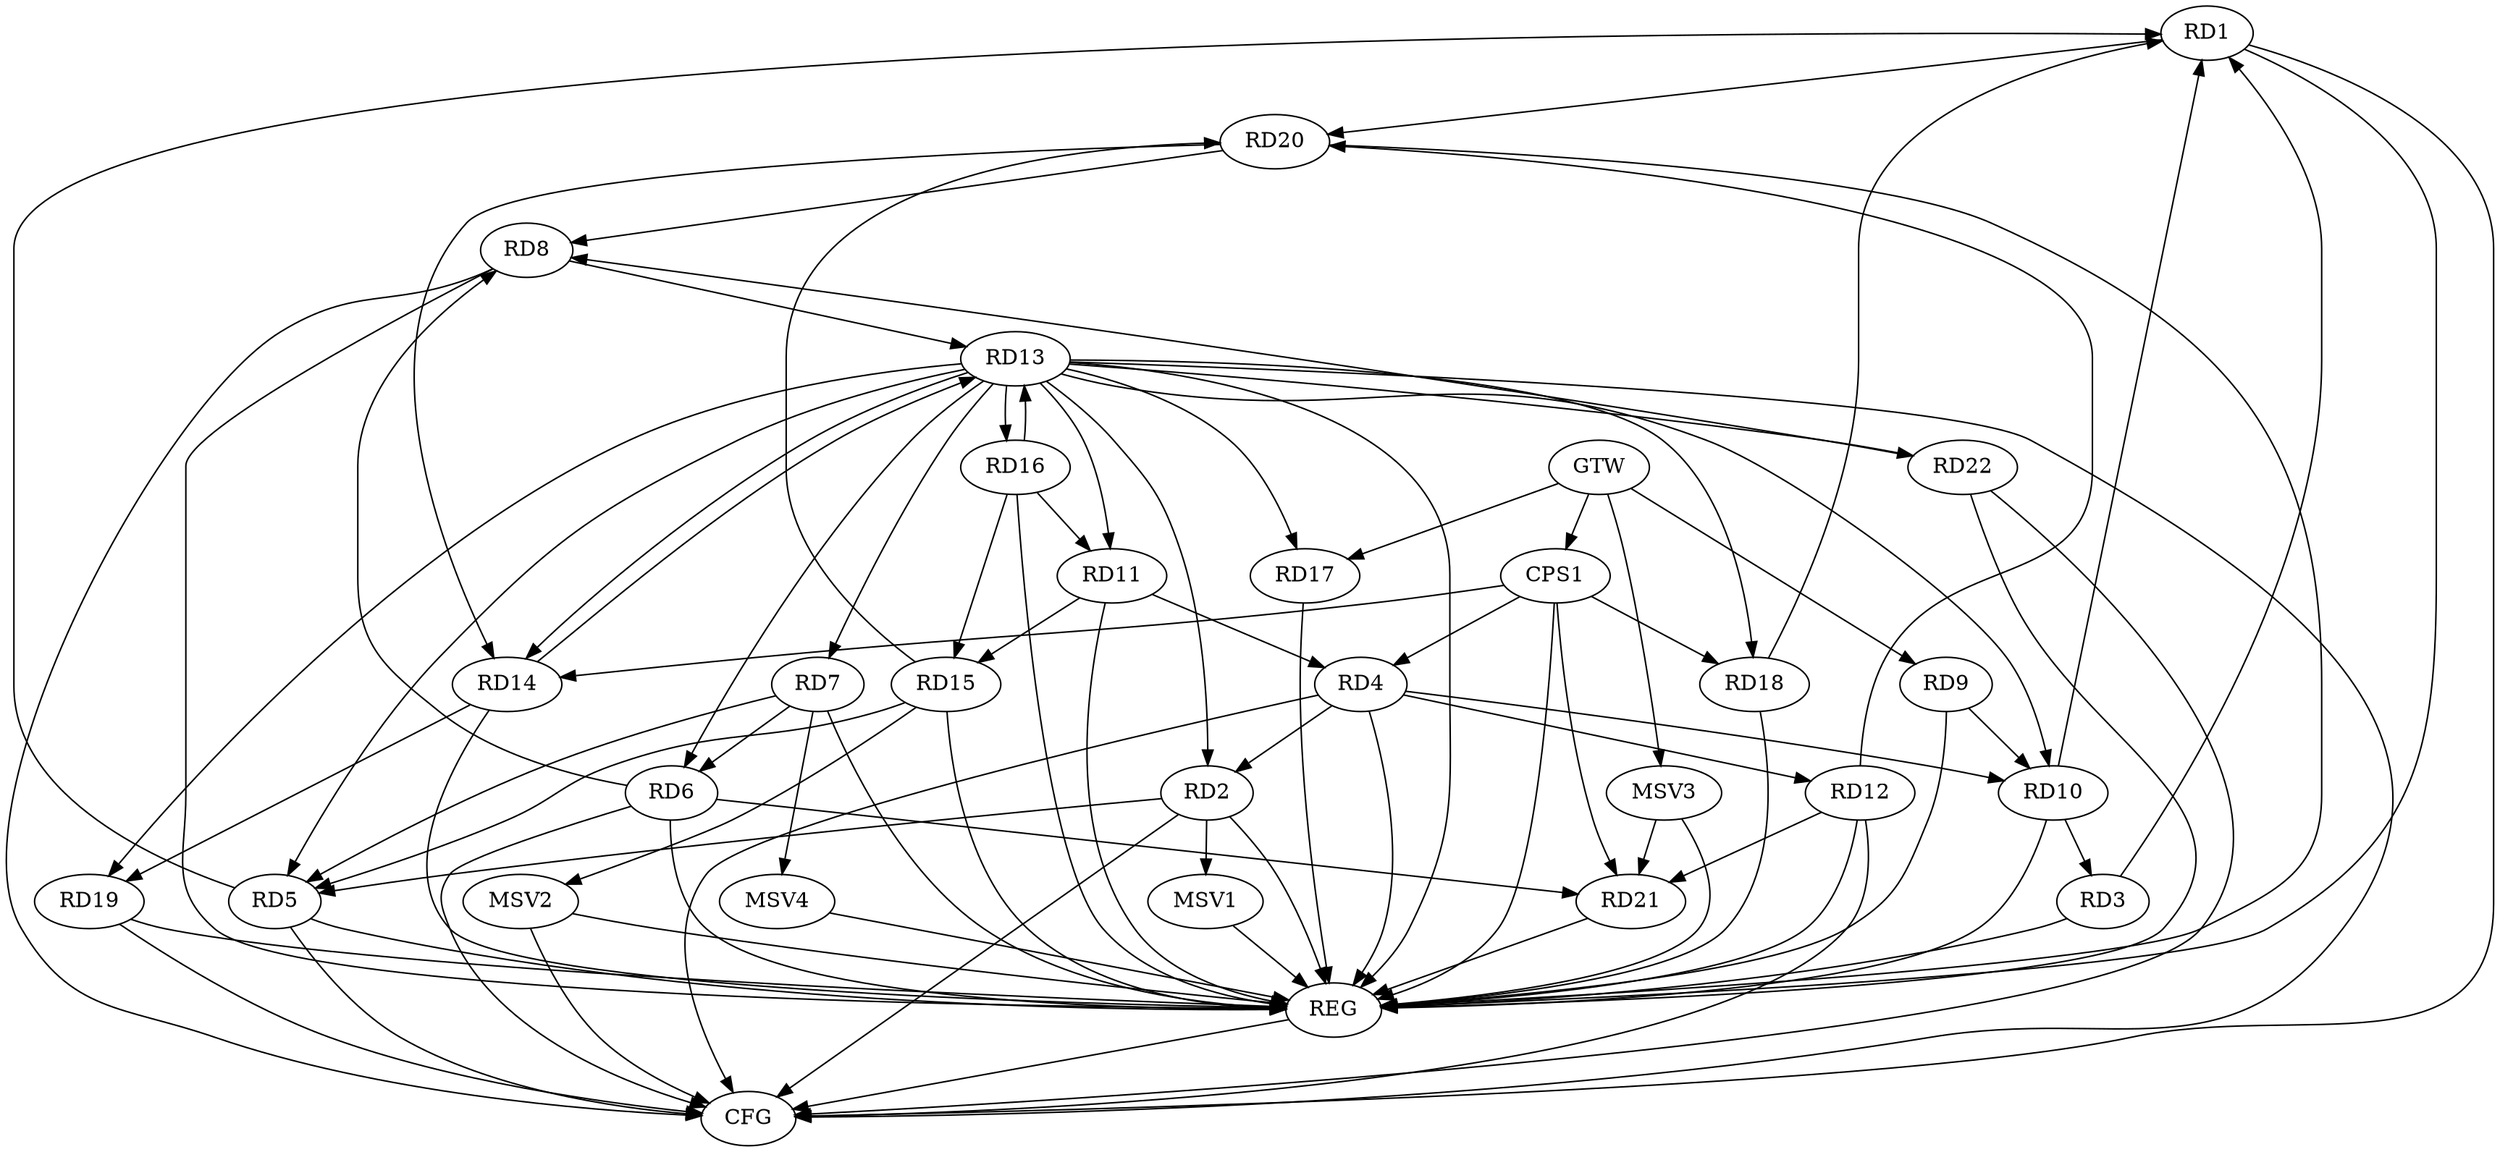 strict digraph G {
  RD1 [ label="RD1" ];
  RD2 [ label="RD2" ];
  RD3 [ label="RD3" ];
  RD4 [ label="RD4" ];
  RD5 [ label="RD5" ];
  RD6 [ label="RD6" ];
  RD7 [ label="RD7" ];
  RD8 [ label="RD8" ];
  RD9 [ label="RD9" ];
  RD10 [ label="RD10" ];
  RD11 [ label="RD11" ];
  RD12 [ label="RD12" ];
  RD13 [ label="RD13" ];
  RD14 [ label="RD14" ];
  RD15 [ label="RD15" ];
  RD16 [ label="RD16" ];
  RD17 [ label="RD17" ];
  RD18 [ label="RD18" ];
  RD19 [ label="RD19" ];
  RD20 [ label="RD20" ];
  RD21 [ label="RD21" ];
  RD22 [ label="RD22" ];
  CPS1 [ label="CPS1" ];
  GTW [ label="GTW" ];
  REG [ label="REG" ];
  CFG [ label="CFG" ];
  MSV1 [ label="MSV1" ];
  MSV2 [ label="MSV2" ];
  MSV3 [ label="MSV3" ];
  MSV4 [ label="MSV4" ];
  RD3 -> RD1;
  RD5 -> RD1;
  RD10 -> RD1;
  RD18 -> RD1;
  RD1 -> RD20;
  RD4 -> RD2;
  RD2 -> RD5;
  RD10 -> RD3;
  RD4 -> RD10;
  RD11 -> RD4;
  RD4 -> RD12;
  RD7 -> RD5;
  RD15 -> RD5;
  RD7 -> RD6;
  RD6 -> RD8;
  RD6 -> RD21;
  RD13 -> RD7;
  RD8 -> RD13;
  RD20 -> RD8;
  RD22 -> RD8;
  RD9 -> RD10;
  RD13 -> RD11;
  RD11 -> RD15;
  RD16 -> RD11;
  RD12 -> RD20;
  RD12 -> RD21;
  RD13 -> RD14;
  RD14 -> RD13;
  RD16 -> RD13;
  RD13 -> RD19;
  RD14 -> RD19;
  RD20 -> RD14;
  RD16 -> RD15;
  RD15 -> RD20;
  CPS1 -> RD21;
  CPS1 -> RD14;
  CPS1 -> RD18;
  CPS1 -> RD4;
  GTW -> RD9;
  GTW -> RD17;
  GTW -> CPS1;
  RD1 -> REG;
  RD2 -> REG;
  RD3 -> REG;
  RD4 -> REG;
  RD5 -> REG;
  RD6 -> REG;
  RD7 -> REG;
  RD8 -> REG;
  RD9 -> REG;
  RD10 -> REG;
  RD11 -> REG;
  RD12 -> REG;
  RD13 -> REG;
  RD14 -> REG;
  RD15 -> REG;
  RD16 -> REG;
  RD17 -> REG;
  RD18 -> REG;
  RD19 -> REG;
  RD20 -> REG;
  RD21 -> REG;
  RD22 -> REG;
  CPS1 -> REG;
  RD6 -> CFG;
  RD1 -> CFG;
  RD8 -> CFG;
  RD2 -> CFG;
  RD5 -> CFG;
  RD22 -> CFG;
  RD12 -> CFG;
  RD4 -> CFG;
  RD19 -> CFG;
  REG -> CFG;
  RD13 -> CFG;
  RD13 -> RD10;
  RD13 -> RD16;
  RD13 -> RD6;
  RD13 -> RD5;
  RD13 -> RD22;
  RD13 -> RD18;
  RD13 -> RD2;
  RD13 -> RD17;
  RD2 -> MSV1;
  MSV1 -> REG;
  RD15 -> MSV2;
  MSV2 -> REG;
  MSV2 -> CFG;
  MSV3 -> RD21;
  GTW -> MSV3;
  MSV3 -> REG;
  RD7 -> MSV4;
  MSV4 -> REG;
}
